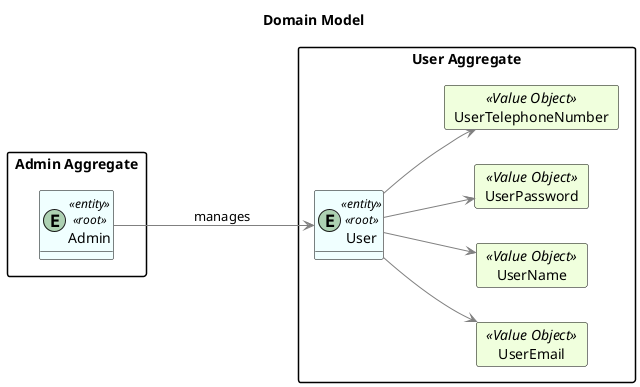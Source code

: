 @startuml
hide methods
left to right direction
'skinparam linetype ortho

Title "Domain Model"

skinparam class {
    LifeLineBorderColor DarkBlue
    LifeLineBackgroundColor APPLICATION
    BackgroundColor #F0FFFF
    ArrowColor grey
    BorderColor black
}

skinparam packageStyle rectangle

skinparam card {
    LifeLineBorderColor Green
    LifeLineBackgroundColor APPLICATION
    BackgroundColor #F0FFDD
    ArrowColor DarkGrey
    BorderColor Black
}


package "Admin Aggregate"{
entity Admin <<entity>><<root>>

}
package "User Aggregate"{
entity User <<entity>><<root>>

    card UserEmail <<Value Object>> {
    }
    card UserName <<Value Object>> {
    }
    card UserPassword <<Value Object>> {
    }
    card UserTelephoneNumber <<Value Object>> {
    }

    User --> UserEmail
    User --> UserName
    User --> UserTelephoneNumber
    User --> UserPassword
}
    Admin ---> User: manages
@enduml